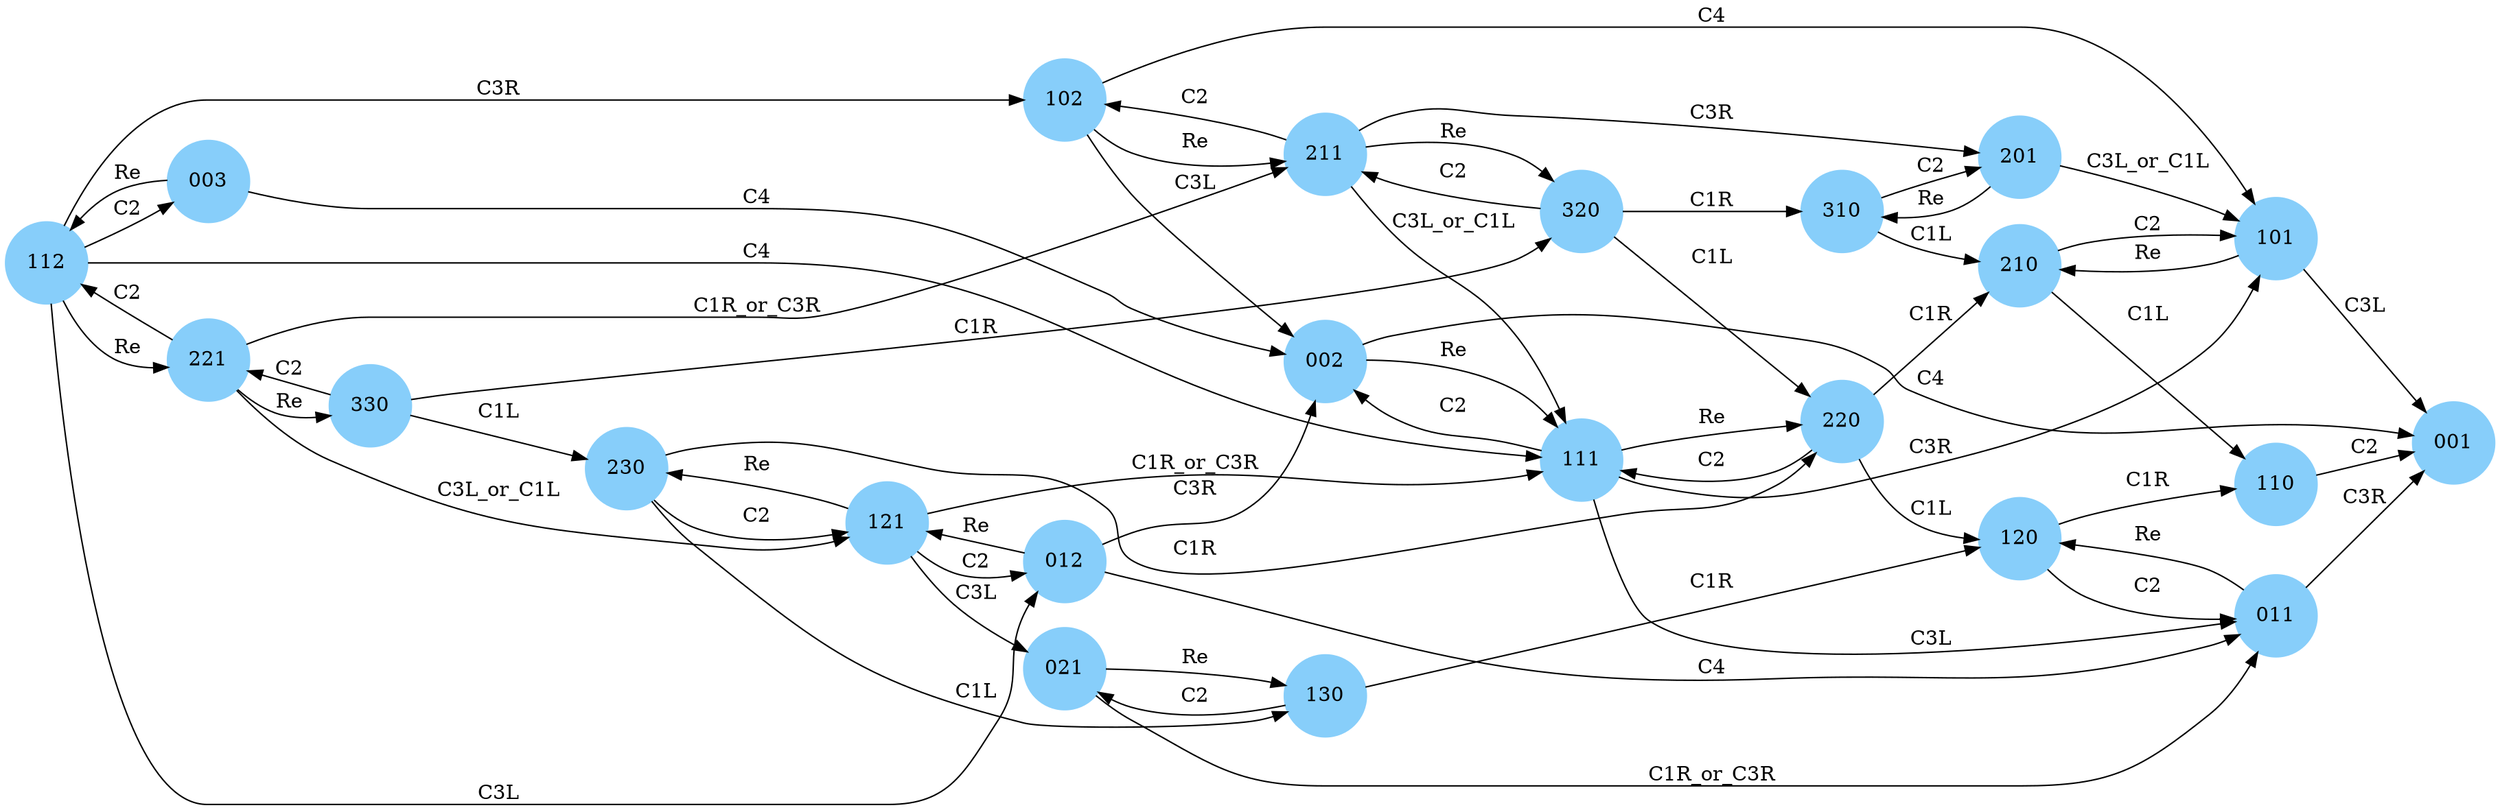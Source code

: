 digraph markov_chain {
	rankdir = LR
	node [shape = circle, style = filled, color = lightskyblue];
	002 -> 001 [ label = C4 ];
	002 -> 111 [ label = Re ];
	003 -> 002 [ label = C4 ];
	003 -> 112 [ label = Re ];
	011 -> 001 [ label = C3R ];
	011 -> 120 [ label = Re ];
	012 -> 002 [ label = C3R ];
	012 -> 011 [ label = C4 ];
	012 -> 121 [ label = Re ];
	021 -> 011 [ label = C1R_or_C3R ];
	021 -> 130 [ label = Re ];
	101 -> 001 [ label = C3L ];
	101 -> 210 [ label = Re ];
	102 -> 002 [ label = C3L ];
	102 -> 101 [ label = C4 ];
	102 -> 211 [ label = Re ];
	110 -> 001 [ label = C2 ];
	111 -> 002 [ label = C2 ];
	111 -> 011 [ label = C3L ];
	111 -> 101 [ label = C3R ];
	111 -> 220 [ label = Re ];
	112 -> 003 [ label = C2 ];
	112 -> 012 [ label = C3L ];
	112 -> 102 [ label = C3R ];
	112 -> 111 [ label = C4 ];
	112 -> 221 [ label = Re ];
	120 -> 011 [ label = C2 ];
	120 -> 110 [ label = C1R ];
	121 -> 012 [ label = C2 ];
	121 -> 021 [ label = C3L ];
	121 -> 111 [ label = C1R_or_C3R ];
	121 -> 230 [ label = Re ];
	130 -> 021 [ label = C2 ];
	130 -> 120 [ label = C1R ];
	201 -> 101 [ label = C3L_or_C1L ];
	201 -> 310 [ label = Re ];
	210 -> 101 [ label = C2 ];
	210 -> 110 [ label = C1L ];
	211 -> 102 [ label = C2 ];
	211 -> 111 [ label = C3L_or_C1L ];
	211 -> 201 [ label = C3R ];
	211 -> 320 [ label = Re ];
	220 -> 111 [ label = C2 ];
	220 -> 120 [ label = C1L ];
	220 -> 210 [ label = C1R ];
	221 -> 112 [ label = C2 ];
	221 -> 121 [ label = C3L_or_C1L ];
	221 -> 211 [ label = C1R_or_C3R ];
	221 -> 330 [ label = Re ];
	230 -> 121 [ label = C2 ];
	230 -> 130 [ label = C1L ];
	230 -> 220 [ label = C1R ];
	310 -> 201 [ label = C2 ];
	310 -> 210 [ label = C1L ];
	320 -> 211 [ label = C2 ];
	320 -> 220 [ label = C1L ];
	320 -> 310 [ label = C1R ];
	330 -> 221 [ label = C2 ];
	330 -> 230 [ label = C1L ];
	330 -> 320 [ label = C1R ];
}